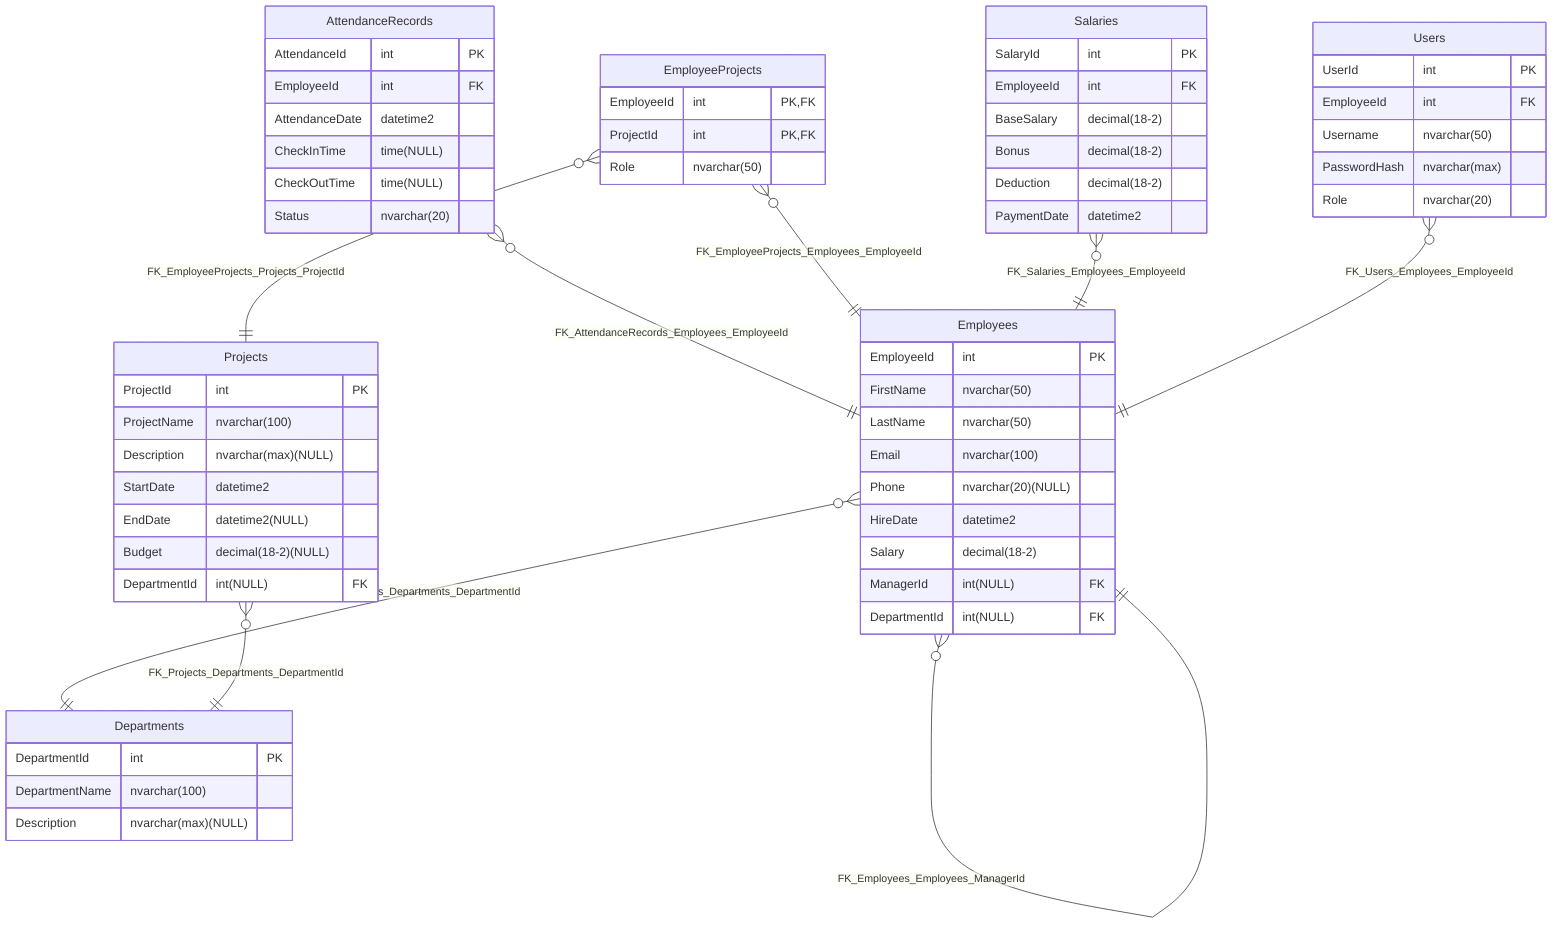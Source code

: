 ﻿erDiagram
  AttendanceRecords {
    AttendanceId int PK
    EmployeeId int FK
    AttendanceDate datetime2 
    CheckInTime time(NULL) 
    CheckOutTime time(NULL) 
    Status nvarchar(20) 
  }
  AttendanceRecords }o--|| Employees : FK_AttendanceRecords_Employees_EmployeeId
  Departments {
    DepartmentId int PK
    DepartmentName nvarchar(100) 
    Description nvarchar(max)(NULL) 
  }
  EmployeeProjects {
    EmployeeId int PK,FK
    ProjectId int PK,FK
    Role nvarchar(50) 
  }
  EmployeeProjects }o--|| Employees : FK_EmployeeProjects_Employees_EmployeeId
  EmployeeProjects }o--|| Projects : FK_EmployeeProjects_Projects_ProjectId
  Employees {
    EmployeeId int PK
    FirstName nvarchar(50) 
    LastName nvarchar(50) 
    Email nvarchar(100) 
    Phone nvarchar(20)(NULL) 
    HireDate datetime2 
    Salary decimal(18-2) 
    ManagerId int(NULL) FK
    DepartmentId int(NULL) FK
  }
  Employees }o--|| Departments : FK_Employees_Departments_DepartmentId
  Employees }o--|| Employees : FK_Employees_Employees_ManagerId
  Projects {
    ProjectId int PK
    ProjectName nvarchar(100) 
    Description nvarchar(max)(NULL) 
    StartDate datetime2 
    EndDate datetime2(NULL) 
    Budget decimal(18-2)(NULL) 
    DepartmentId int(NULL) FK
  }
  Projects }o--|| Departments : FK_Projects_Departments_DepartmentId
  Salaries {
    SalaryId int PK
    EmployeeId int FK
    BaseSalary decimal(18-2) 
    Bonus decimal(18-2) 
    Deduction decimal(18-2) 
    PaymentDate datetime2 
  }
  Salaries }o--|| Employees : FK_Salaries_Employees_EmployeeId
  Users {
    UserId int PK
    EmployeeId int FK
    Username nvarchar(50) 
    PasswordHash nvarchar(max) 
    Role nvarchar(20) 
  }
  Users }o--|| Employees : FK_Users_Employees_EmployeeId